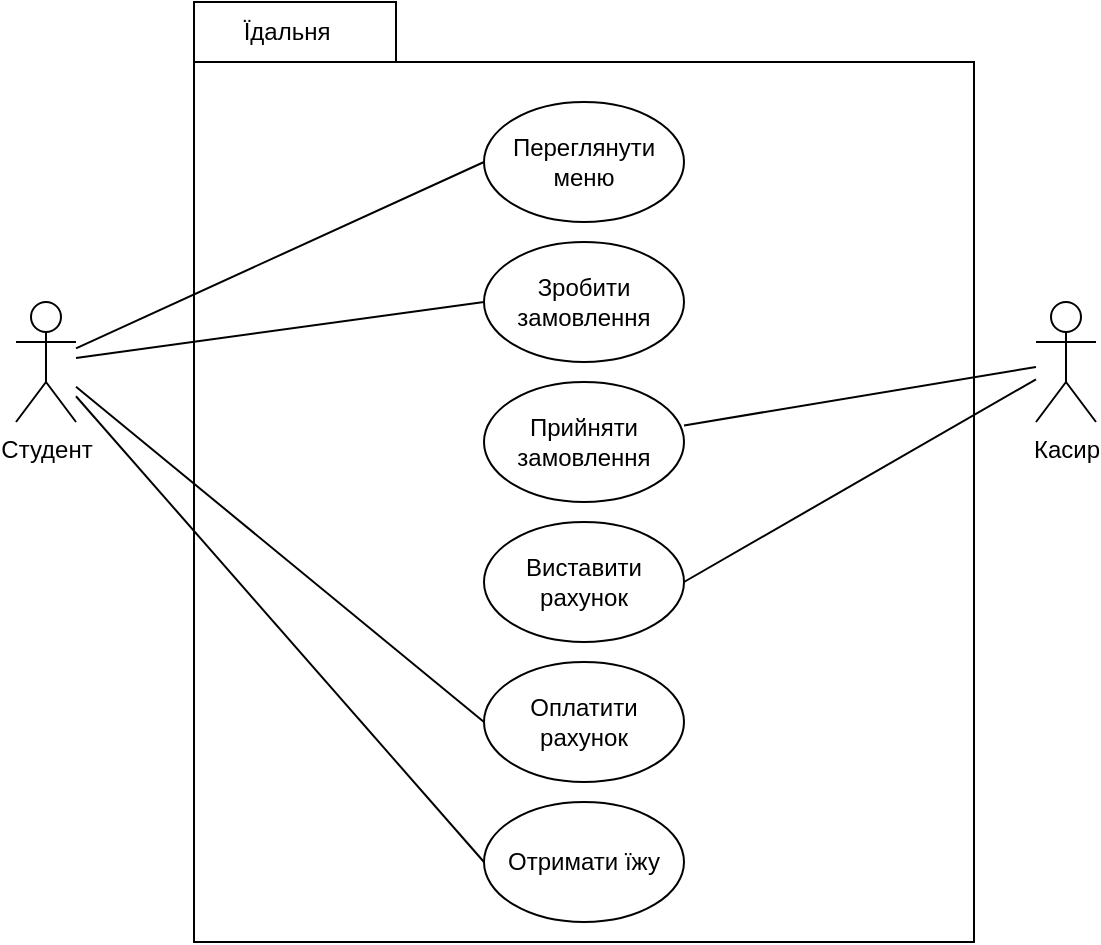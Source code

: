 <mxfile version="24.3.0" type="device">
  <diagram name="Сторінка-1" id="kfHh13zZOGZ2oBEd84RB">
    <mxGraphModel dx="989" dy="532" grid="1" gridSize="10" guides="1" tooltips="1" connect="1" arrows="1" fold="1" page="1" pageScale="1" pageWidth="827" pageHeight="1169" math="0" shadow="0">
      <root>
        <mxCell id="0" />
        <mxCell id="1" parent="0" />
        <mxCell id="emvur4KdoLsaAXeoexhO-1" value="" style="shape=folder;fontStyle=1;spacingTop=10;tabWidth=101;tabHeight=30;tabPosition=left;html=1;whiteSpace=wrap;" vertex="1" parent="1">
          <mxGeometry x="219" y="200" width="390" height="470" as="geometry" />
        </mxCell>
        <mxCell id="emvur4KdoLsaAXeoexhO-2" value="Їдальня" style="text;html=1;align=center;verticalAlign=middle;resizable=0;points=[];autosize=1;strokeColor=none;fillColor=none;" vertex="1" parent="1">
          <mxGeometry x="230" y="200" width="70" height="30" as="geometry" />
        </mxCell>
        <mxCell id="emvur4KdoLsaAXeoexhO-3" value="Студент" style="shape=umlActor;verticalLabelPosition=bottom;verticalAlign=top;html=1;" vertex="1" parent="1">
          <mxGeometry x="130" y="350" width="30" height="60" as="geometry" />
        </mxCell>
        <mxCell id="emvur4KdoLsaAXeoexhO-21" style="rounded=0;orthogonalLoop=1;jettySize=auto;html=1;endArrow=none;endFill=0;" edge="1" parent="1" source="emvur4KdoLsaAXeoexhO-6" target="emvur4KdoLsaAXeoexhO-11">
          <mxGeometry relative="1" as="geometry" />
        </mxCell>
        <mxCell id="emvur4KdoLsaAXeoexhO-6" value="Касир" style="shape=umlActor;verticalLabelPosition=bottom;verticalAlign=top;html=1;" vertex="1" parent="1">
          <mxGeometry x="640" y="350" width="30" height="60" as="geometry" />
        </mxCell>
        <mxCell id="emvur4KdoLsaAXeoexhO-7" value="Переглянути меню" style="strokeWidth=1;html=1;shape=mxgraph.flowchart.start_1;whiteSpace=wrap;" vertex="1" parent="1">
          <mxGeometry x="364" y="250" width="100" height="60" as="geometry" />
        </mxCell>
        <mxCell id="emvur4KdoLsaAXeoexhO-10" value="Зробити замовлення" style="strokeWidth=1;html=1;shape=mxgraph.flowchart.start_1;whiteSpace=wrap;" vertex="1" parent="1">
          <mxGeometry x="364" y="320" width="100" height="60" as="geometry" />
        </mxCell>
        <mxCell id="emvur4KdoLsaAXeoexhO-11" value="Прийняти замовлення" style="strokeWidth=1;html=1;shape=mxgraph.flowchart.start_1;whiteSpace=wrap;" vertex="1" parent="1">
          <mxGeometry x="364" y="390" width="100" height="60" as="geometry" />
        </mxCell>
        <mxCell id="emvur4KdoLsaAXeoexhO-12" value="Виставити рахунок" style="strokeWidth=1;html=1;shape=mxgraph.flowchart.start_1;whiteSpace=wrap;" vertex="1" parent="1">
          <mxGeometry x="364" y="460" width="100" height="60" as="geometry" />
        </mxCell>
        <mxCell id="emvur4KdoLsaAXeoexhO-13" value="Оплатити рахунок" style="strokeWidth=1;html=1;shape=mxgraph.flowchart.start_1;whiteSpace=wrap;" vertex="1" parent="1">
          <mxGeometry x="364" y="530" width="100" height="60" as="geometry" />
        </mxCell>
        <mxCell id="emvur4KdoLsaAXeoexhO-16" value="Отримати їжу" style="strokeWidth=1;html=1;shape=mxgraph.flowchart.start_1;whiteSpace=wrap;" vertex="1" parent="1">
          <mxGeometry x="364" y="600" width="100" height="60" as="geometry" />
        </mxCell>
        <mxCell id="emvur4KdoLsaAXeoexhO-17" style="rounded=0;orthogonalLoop=1;jettySize=auto;html=1;entryX=0;entryY=0.5;entryDx=0;entryDy=0;entryPerimeter=0;endArrow=none;endFill=0;" edge="1" parent="1" source="emvur4KdoLsaAXeoexhO-3" target="emvur4KdoLsaAXeoexhO-16">
          <mxGeometry relative="1" as="geometry" />
        </mxCell>
        <mxCell id="emvur4KdoLsaAXeoexhO-18" style="rounded=0;orthogonalLoop=1;jettySize=auto;html=1;entryX=0;entryY=0.5;entryDx=0;entryDy=0;entryPerimeter=0;endArrow=none;endFill=0;" edge="1" parent="1" source="emvur4KdoLsaAXeoexhO-3" target="emvur4KdoLsaAXeoexhO-13">
          <mxGeometry relative="1" as="geometry" />
        </mxCell>
        <mxCell id="emvur4KdoLsaAXeoexhO-19" style="rounded=0;orthogonalLoop=1;jettySize=auto;html=1;entryX=0;entryY=0.5;entryDx=0;entryDy=0;entryPerimeter=0;endArrow=none;endFill=0;" edge="1" parent="1" source="emvur4KdoLsaAXeoexhO-3" target="emvur4KdoLsaAXeoexhO-10">
          <mxGeometry relative="1" as="geometry" />
        </mxCell>
        <mxCell id="emvur4KdoLsaAXeoexhO-20" style="rounded=0;orthogonalLoop=1;jettySize=auto;html=1;entryX=0;entryY=0.5;entryDx=0;entryDy=0;entryPerimeter=0;endArrow=none;endFill=0;" edge="1" parent="1" source="emvur4KdoLsaAXeoexhO-3" target="emvur4KdoLsaAXeoexhO-7">
          <mxGeometry relative="1" as="geometry" />
        </mxCell>
        <mxCell id="emvur4KdoLsaAXeoexhO-22" style="rounded=0;orthogonalLoop=1;jettySize=auto;html=1;entryX=1;entryY=0.5;entryDx=0;entryDy=0;entryPerimeter=0;endArrow=none;endFill=0;" edge="1" parent="1" source="emvur4KdoLsaAXeoexhO-6" target="emvur4KdoLsaAXeoexhO-12">
          <mxGeometry relative="1" as="geometry" />
        </mxCell>
      </root>
    </mxGraphModel>
  </diagram>
</mxfile>
